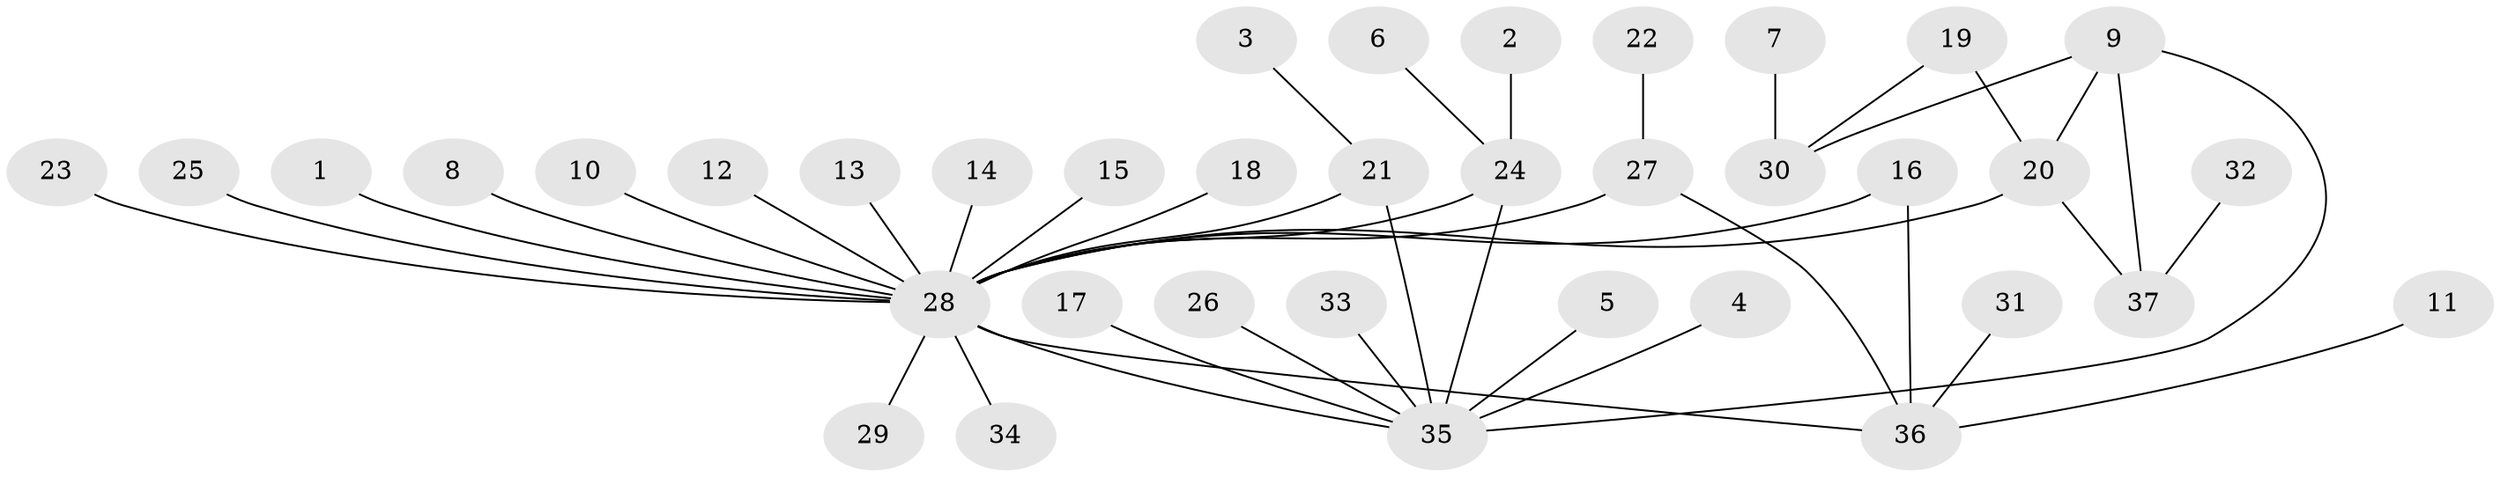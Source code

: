 // original degree distribution, {22: 0.013513513513513514, 4: 0.02702702702702703, 2: 0.14864864864864866, 8: 0.02702702702702703, 13: 0.013513513513513514, 1: 0.6621621621621622, 5: 0.02702702702702703, 6: 0.02702702702702703, 3: 0.05405405405405406}
// Generated by graph-tools (version 1.1) at 2025/49/03/09/25 03:49:52]
// undirected, 37 vertices, 43 edges
graph export_dot {
graph [start="1"]
  node [color=gray90,style=filled];
  1;
  2;
  3;
  4;
  5;
  6;
  7;
  8;
  9;
  10;
  11;
  12;
  13;
  14;
  15;
  16;
  17;
  18;
  19;
  20;
  21;
  22;
  23;
  24;
  25;
  26;
  27;
  28;
  29;
  30;
  31;
  32;
  33;
  34;
  35;
  36;
  37;
  1 -- 28 [weight=1.0];
  2 -- 24 [weight=1.0];
  3 -- 21 [weight=1.0];
  4 -- 35 [weight=1.0];
  5 -- 35 [weight=1.0];
  6 -- 24 [weight=1.0];
  7 -- 30 [weight=1.0];
  8 -- 28 [weight=1.0];
  9 -- 20 [weight=1.0];
  9 -- 30 [weight=1.0];
  9 -- 35 [weight=1.0];
  9 -- 37 [weight=1.0];
  10 -- 28 [weight=1.0];
  11 -- 36 [weight=1.0];
  12 -- 28 [weight=1.0];
  13 -- 28 [weight=1.0];
  14 -- 28 [weight=1.0];
  15 -- 28 [weight=1.0];
  16 -- 28 [weight=1.0];
  16 -- 36 [weight=1.0];
  17 -- 35 [weight=1.0];
  18 -- 28 [weight=1.0];
  19 -- 20 [weight=1.0];
  19 -- 30 [weight=1.0];
  20 -- 28 [weight=1.0];
  20 -- 37 [weight=1.0];
  21 -- 28 [weight=1.0];
  21 -- 35 [weight=1.0];
  22 -- 27 [weight=1.0];
  23 -- 28 [weight=1.0];
  24 -- 28 [weight=1.0];
  24 -- 35 [weight=1.0];
  25 -- 28 [weight=1.0];
  26 -- 35 [weight=1.0];
  27 -- 28 [weight=1.0];
  27 -- 36 [weight=1.0];
  28 -- 29 [weight=1.0];
  28 -- 34 [weight=1.0];
  28 -- 35 [weight=1.0];
  28 -- 36 [weight=1.0];
  31 -- 36 [weight=1.0];
  32 -- 37 [weight=1.0];
  33 -- 35 [weight=1.0];
}
